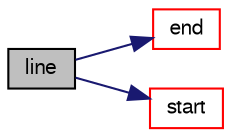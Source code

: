 digraph "line"
{
  bgcolor="transparent";
  edge [fontname="FreeSans",fontsize="10",labelfontname="FreeSans",labelfontsize="10"];
  node [fontname="FreeSans",fontsize="10",shape=record];
  rankdir="LR";
  Node702 [label="line",height=0.2,width=0.4,color="black", fillcolor="grey75", style="filled", fontcolor="black"];
  Node702 -> Node703 [color="midnightblue",fontsize="10",style="solid",fontname="FreeSans"];
  Node703 [label="end",height=0.2,width=0.4,color="red",URL="$a27210.html#a5ac1c619caccdf5bcf8c3d58a409849f",tooltip="Return end vertex label. "];
  Node702 -> Node705 [color="midnightblue",fontsize="10",style="solid",fontname="FreeSans"];
  Node705 [label="start",height=0.2,width=0.4,color="red",URL="$a27210.html#afe56bdd2031bbf8321e35e2330c0b990",tooltip="Return start vertex label. "];
}
